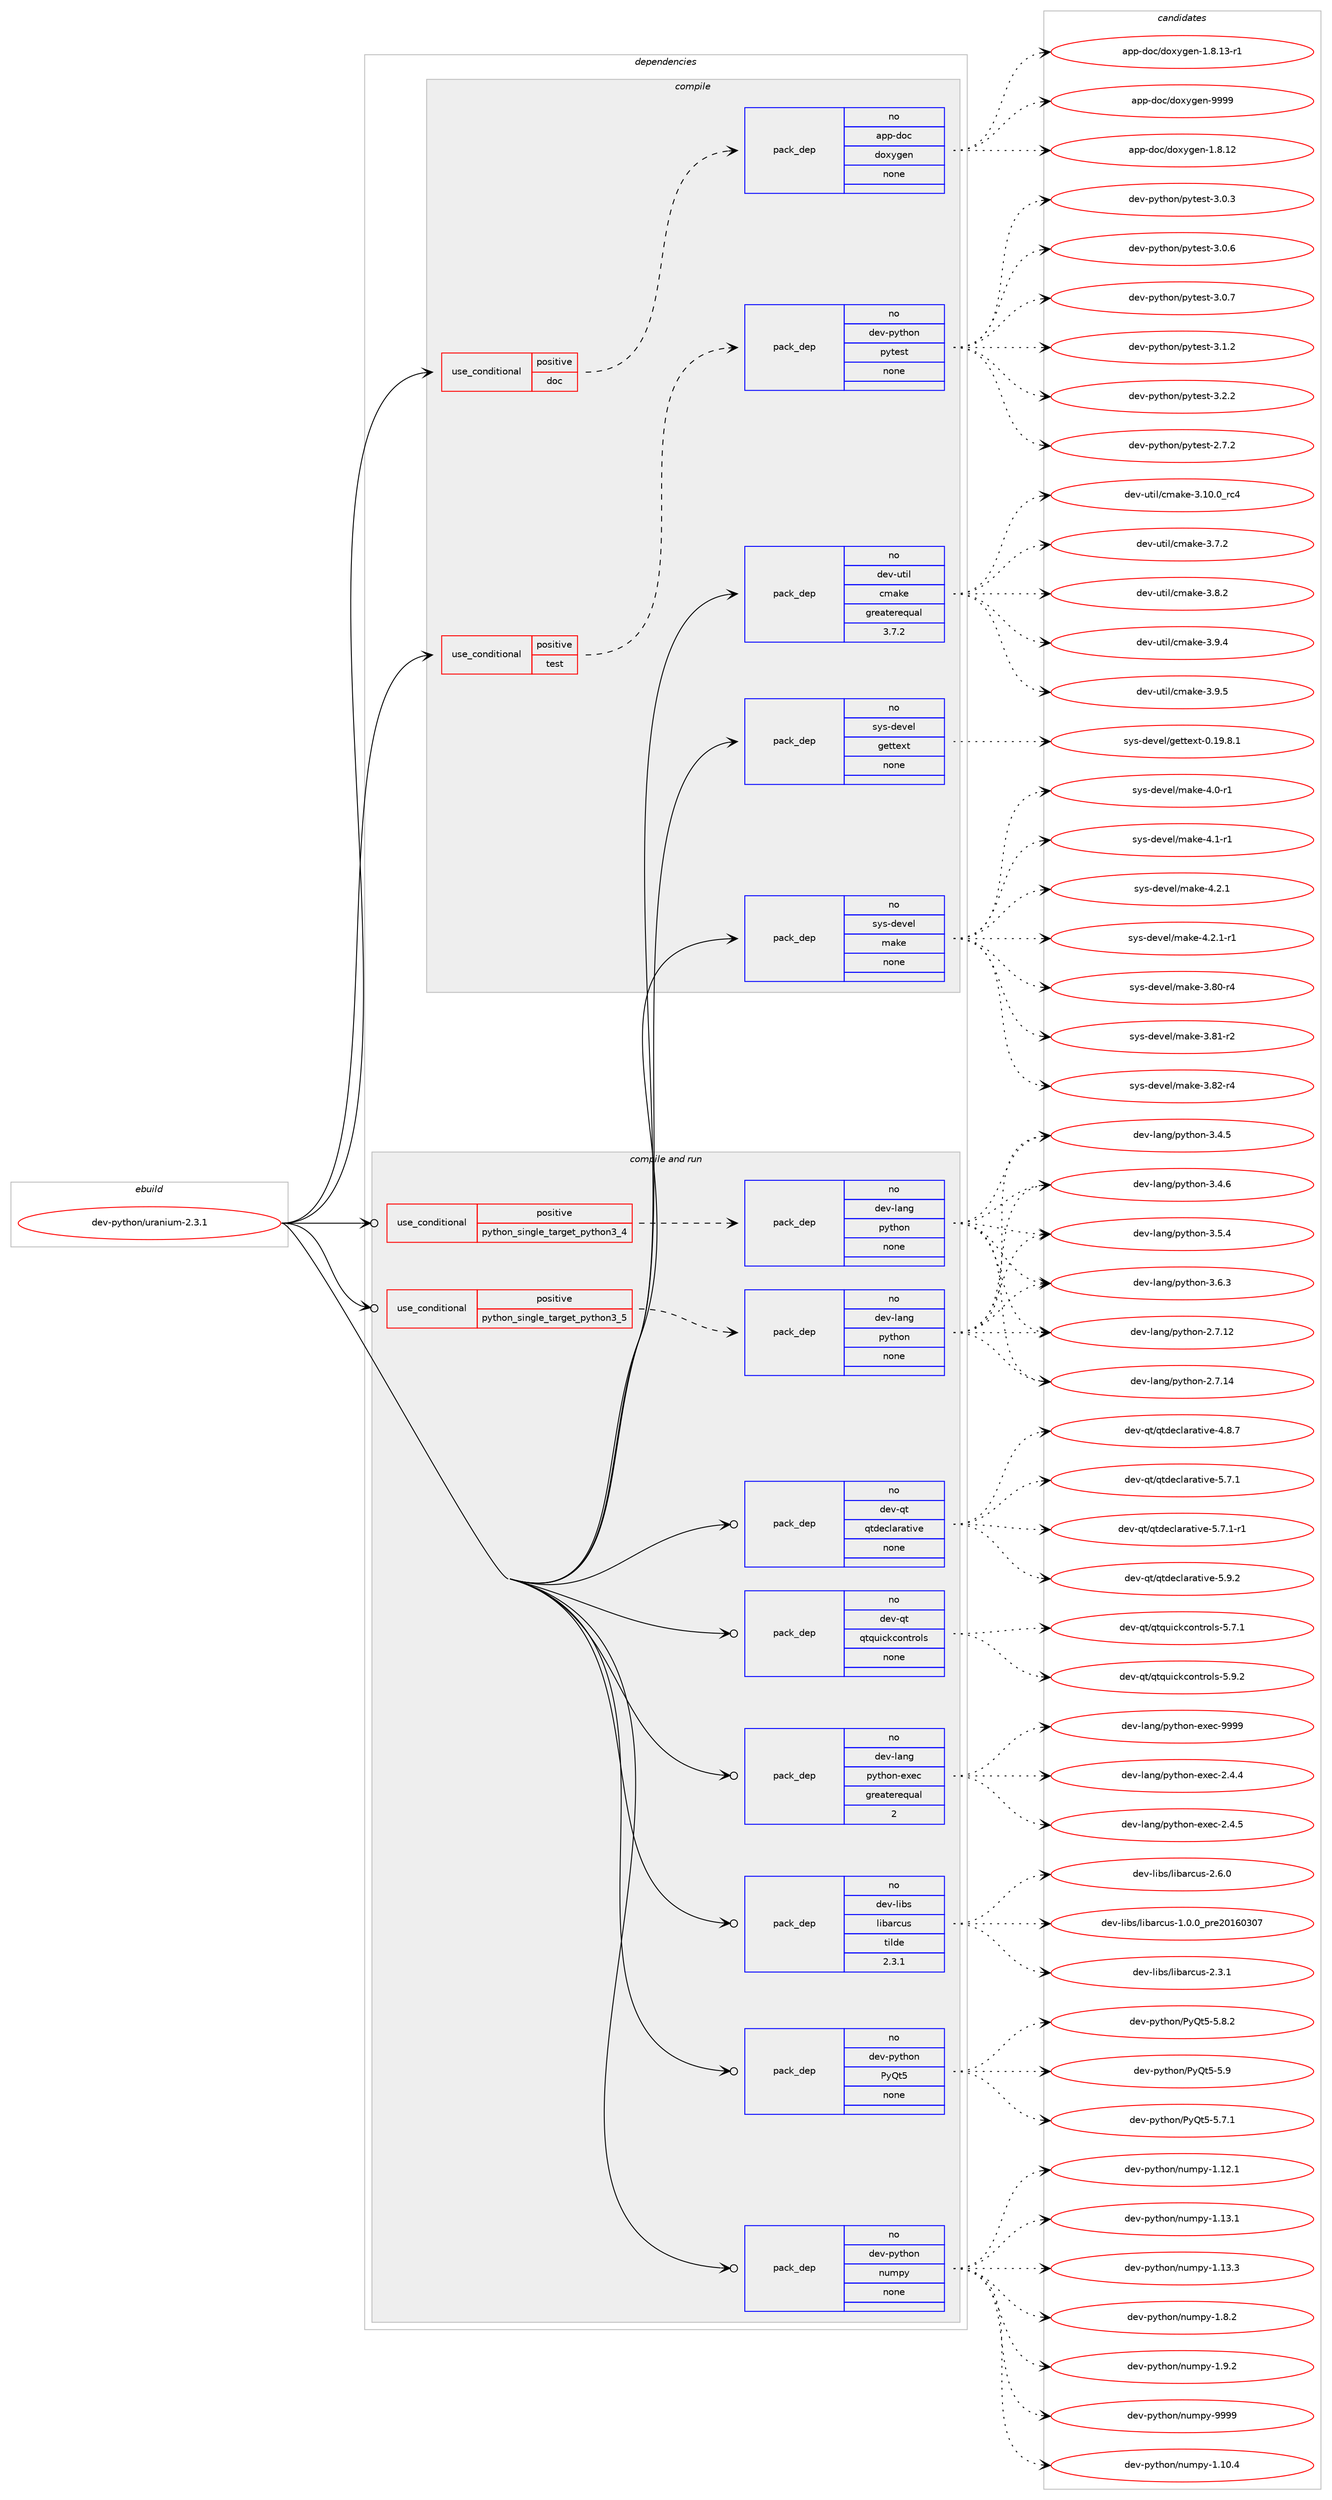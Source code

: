 digraph prolog {

# *************
# Graph options
# *************

newrank=true;
concentrate=true;
compound=true;
graph [rankdir=LR,fontname=Helvetica,fontsize=10,ranksep=1.5];#, ranksep=2.5, nodesep=0.2];
edge  [arrowhead=vee];
node  [fontname=Helvetica,fontsize=10];

# **********
# The ebuild
# **********

subgraph cluster_leftcol {
color=gray;
rank=same;
label=<<i>ebuild</i>>;
id [label="dev-python/uranium-2.3.1", color=red, width=4, href="../dev-python/uranium-2.3.1.svg"];
}

# ****************
# The dependencies
# ****************

subgraph cluster_midcol {
color=gray;
label=<<i>dependencies</i>>;
subgraph cluster_compile {
fillcolor="#eeeeee";
style=filled;
label=<<i>compile</i>>;
subgraph cond43284 {
dependency192322 [label=<<TABLE BORDER="0" CELLBORDER="1" CELLSPACING="0" CELLPADDING="4"><TR><TD ROWSPAN="3" CELLPADDING="10">use_conditional</TD></TR><TR><TD>positive</TD></TR><TR><TD>doc</TD></TR></TABLE>>, shape=none, color=red];
subgraph pack145077 {
dependency192323 [label=<<TABLE BORDER="0" CELLBORDER="1" CELLSPACING="0" CELLPADDING="4" WIDTH="220"><TR><TD ROWSPAN="6" CELLPADDING="30">pack_dep</TD></TR><TR><TD WIDTH="110">no</TD></TR><TR><TD>app-doc</TD></TR><TR><TD>doxygen</TD></TR><TR><TD>none</TD></TR><TR><TD></TD></TR></TABLE>>, shape=none, color=blue];
}
dependency192322:e -> dependency192323:w [weight=20,style="dashed",arrowhead="vee"];
}
id:e -> dependency192322:w [weight=20,style="solid",arrowhead="vee"];
subgraph cond43285 {
dependency192324 [label=<<TABLE BORDER="0" CELLBORDER="1" CELLSPACING="0" CELLPADDING="4"><TR><TD ROWSPAN="3" CELLPADDING="10">use_conditional</TD></TR><TR><TD>positive</TD></TR><TR><TD>test</TD></TR></TABLE>>, shape=none, color=red];
subgraph pack145078 {
dependency192325 [label=<<TABLE BORDER="0" CELLBORDER="1" CELLSPACING="0" CELLPADDING="4" WIDTH="220"><TR><TD ROWSPAN="6" CELLPADDING="30">pack_dep</TD></TR><TR><TD WIDTH="110">no</TD></TR><TR><TD>dev-python</TD></TR><TR><TD>pytest</TD></TR><TR><TD>none</TD></TR><TR><TD></TD></TR></TABLE>>, shape=none, color=blue];
}
dependency192324:e -> dependency192325:w [weight=20,style="dashed",arrowhead="vee"];
}
id:e -> dependency192324:w [weight=20,style="solid",arrowhead="vee"];
subgraph pack145079 {
dependency192326 [label=<<TABLE BORDER="0" CELLBORDER="1" CELLSPACING="0" CELLPADDING="4" WIDTH="220"><TR><TD ROWSPAN="6" CELLPADDING="30">pack_dep</TD></TR><TR><TD WIDTH="110">no</TD></TR><TR><TD>dev-util</TD></TR><TR><TD>cmake</TD></TR><TR><TD>greaterequal</TD></TR><TR><TD>3.7.2</TD></TR></TABLE>>, shape=none, color=blue];
}
id:e -> dependency192326:w [weight=20,style="solid",arrowhead="vee"];
subgraph pack145080 {
dependency192327 [label=<<TABLE BORDER="0" CELLBORDER="1" CELLSPACING="0" CELLPADDING="4" WIDTH="220"><TR><TD ROWSPAN="6" CELLPADDING="30">pack_dep</TD></TR><TR><TD WIDTH="110">no</TD></TR><TR><TD>sys-devel</TD></TR><TR><TD>gettext</TD></TR><TR><TD>none</TD></TR><TR><TD></TD></TR></TABLE>>, shape=none, color=blue];
}
id:e -> dependency192327:w [weight=20,style="solid",arrowhead="vee"];
subgraph pack145081 {
dependency192328 [label=<<TABLE BORDER="0" CELLBORDER="1" CELLSPACING="0" CELLPADDING="4" WIDTH="220"><TR><TD ROWSPAN="6" CELLPADDING="30">pack_dep</TD></TR><TR><TD WIDTH="110">no</TD></TR><TR><TD>sys-devel</TD></TR><TR><TD>make</TD></TR><TR><TD>none</TD></TR><TR><TD></TD></TR></TABLE>>, shape=none, color=blue];
}
id:e -> dependency192328:w [weight=20,style="solid",arrowhead="vee"];
}
subgraph cluster_compileandrun {
fillcolor="#eeeeee";
style=filled;
label=<<i>compile and run</i>>;
subgraph cond43286 {
dependency192329 [label=<<TABLE BORDER="0" CELLBORDER="1" CELLSPACING="0" CELLPADDING="4"><TR><TD ROWSPAN="3" CELLPADDING="10">use_conditional</TD></TR><TR><TD>positive</TD></TR><TR><TD>python_single_target_python3_4</TD></TR></TABLE>>, shape=none, color=red];
subgraph pack145082 {
dependency192330 [label=<<TABLE BORDER="0" CELLBORDER="1" CELLSPACING="0" CELLPADDING="4" WIDTH="220"><TR><TD ROWSPAN="6" CELLPADDING="30">pack_dep</TD></TR><TR><TD WIDTH="110">no</TD></TR><TR><TD>dev-lang</TD></TR><TR><TD>python</TD></TR><TR><TD>none</TD></TR><TR><TD></TD></TR></TABLE>>, shape=none, color=blue];
}
dependency192329:e -> dependency192330:w [weight=20,style="dashed",arrowhead="vee"];
}
id:e -> dependency192329:w [weight=20,style="solid",arrowhead="odotvee"];
subgraph cond43287 {
dependency192331 [label=<<TABLE BORDER="0" CELLBORDER="1" CELLSPACING="0" CELLPADDING="4"><TR><TD ROWSPAN="3" CELLPADDING="10">use_conditional</TD></TR><TR><TD>positive</TD></TR><TR><TD>python_single_target_python3_5</TD></TR></TABLE>>, shape=none, color=red];
subgraph pack145083 {
dependency192332 [label=<<TABLE BORDER="0" CELLBORDER="1" CELLSPACING="0" CELLPADDING="4" WIDTH="220"><TR><TD ROWSPAN="6" CELLPADDING="30">pack_dep</TD></TR><TR><TD WIDTH="110">no</TD></TR><TR><TD>dev-lang</TD></TR><TR><TD>python</TD></TR><TR><TD>none</TD></TR><TR><TD></TD></TR></TABLE>>, shape=none, color=blue];
}
dependency192331:e -> dependency192332:w [weight=20,style="dashed",arrowhead="vee"];
}
id:e -> dependency192331:w [weight=20,style="solid",arrowhead="odotvee"];
subgraph pack145084 {
dependency192333 [label=<<TABLE BORDER="0" CELLBORDER="1" CELLSPACING="0" CELLPADDING="4" WIDTH="220"><TR><TD ROWSPAN="6" CELLPADDING="30">pack_dep</TD></TR><TR><TD WIDTH="110">no</TD></TR><TR><TD>dev-lang</TD></TR><TR><TD>python-exec</TD></TR><TR><TD>greaterequal</TD></TR><TR><TD>2</TD></TR></TABLE>>, shape=none, color=blue];
}
id:e -> dependency192333:w [weight=20,style="solid",arrowhead="odotvee"];
subgraph pack145085 {
dependency192334 [label=<<TABLE BORDER="0" CELLBORDER="1" CELLSPACING="0" CELLPADDING="4" WIDTH="220"><TR><TD ROWSPAN="6" CELLPADDING="30">pack_dep</TD></TR><TR><TD WIDTH="110">no</TD></TR><TR><TD>dev-libs</TD></TR><TR><TD>libarcus</TD></TR><TR><TD>tilde</TD></TR><TR><TD>2.3.1</TD></TR></TABLE>>, shape=none, color=blue];
}
id:e -> dependency192334:w [weight=20,style="solid",arrowhead="odotvee"];
subgraph pack145086 {
dependency192335 [label=<<TABLE BORDER="0" CELLBORDER="1" CELLSPACING="0" CELLPADDING="4" WIDTH="220"><TR><TD ROWSPAN="6" CELLPADDING="30">pack_dep</TD></TR><TR><TD WIDTH="110">no</TD></TR><TR><TD>dev-python</TD></TR><TR><TD>PyQt5</TD></TR><TR><TD>none</TD></TR><TR><TD></TD></TR></TABLE>>, shape=none, color=blue];
}
id:e -> dependency192335:w [weight=20,style="solid",arrowhead="odotvee"];
subgraph pack145087 {
dependency192336 [label=<<TABLE BORDER="0" CELLBORDER="1" CELLSPACING="0" CELLPADDING="4" WIDTH="220"><TR><TD ROWSPAN="6" CELLPADDING="30">pack_dep</TD></TR><TR><TD WIDTH="110">no</TD></TR><TR><TD>dev-python</TD></TR><TR><TD>numpy</TD></TR><TR><TD>none</TD></TR><TR><TD></TD></TR></TABLE>>, shape=none, color=blue];
}
id:e -> dependency192336:w [weight=20,style="solid",arrowhead="odotvee"];
subgraph pack145088 {
dependency192337 [label=<<TABLE BORDER="0" CELLBORDER="1" CELLSPACING="0" CELLPADDING="4" WIDTH="220"><TR><TD ROWSPAN="6" CELLPADDING="30">pack_dep</TD></TR><TR><TD WIDTH="110">no</TD></TR><TR><TD>dev-qt</TD></TR><TR><TD>qtdeclarative</TD></TR><TR><TD>none</TD></TR><TR><TD></TD></TR></TABLE>>, shape=none, color=blue];
}
id:e -> dependency192337:w [weight=20,style="solid",arrowhead="odotvee"];
subgraph pack145089 {
dependency192338 [label=<<TABLE BORDER="0" CELLBORDER="1" CELLSPACING="0" CELLPADDING="4" WIDTH="220"><TR><TD ROWSPAN="6" CELLPADDING="30">pack_dep</TD></TR><TR><TD WIDTH="110">no</TD></TR><TR><TD>dev-qt</TD></TR><TR><TD>qtquickcontrols</TD></TR><TR><TD>none</TD></TR><TR><TD></TD></TR></TABLE>>, shape=none, color=blue];
}
id:e -> dependency192338:w [weight=20,style="solid",arrowhead="odotvee"];
}
subgraph cluster_run {
fillcolor="#eeeeee";
style=filled;
label=<<i>run</i>>;
}
}

# **************
# The candidates
# **************

subgraph cluster_choices {
rank=same;
color=gray;
label=<<i>candidates</i>>;

subgraph choice145077 {
color=black;
nodesep=1;
choice9711211245100111994710011112012110310111045494656464950 [label="app-doc/doxygen-1.8.12", color=red, width=4,href="../app-doc/doxygen-1.8.12.svg"];
choice97112112451001119947100111120121103101110454946564649514511449 [label="app-doc/doxygen-1.8.13-r1", color=red, width=4,href="../app-doc/doxygen-1.8.13-r1.svg"];
choice971121124510011199471001111201211031011104557575757 [label="app-doc/doxygen-9999", color=red, width=4,href="../app-doc/doxygen-9999.svg"];
dependency192323:e -> choice9711211245100111994710011112012110310111045494656464950:w [style=dotted,weight="100"];
dependency192323:e -> choice97112112451001119947100111120121103101110454946564649514511449:w [style=dotted,weight="100"];
dependency192323:e -> choice971121124510011199471001111201211031011104557575757:w [style=dotted,weight="100"];
}
subgraph choice145078 {
color=black;
nodesep=1;
choice1001011184511212111610411111047112121116101115116455046554650 [label="dev-python/pytest-2.7.2", color=red, width=4,href="../dev-python/pytest-2.7.2.svg"];
choice1001011184511212111610411111047112121116101115116455146484651 [label="dev-python/pytest-3.0.3", color=red, width=4,href="../dev-python/pytest-3.0.3.svg"];
choice1001011184511212111610411111047112121116101115116455146484654 [label="dev-python/pytest-3.0.6", color=red, width=4,href="../dev-python/pytest-3.0.6.svg"];
choice1001011184511212111610411111047112121116101115116455146484655 [label="dev-python/pytest-3.0.7", color=red, width=4,href="../dev-python/pytest-3.0.7.svg"];
choice1001011184511212111610411111047112121116101115116455146494650 [label="dev-python/pytest-3.1.2", color=red, width=4,href="../dev-python/pytest-3.1.2.svg"];
choice1001011184511212111610411111047112121116101115116455146504650 [label="dev-python/pytest-3.2.2", color=red, width=4,href="../dev-python/pytest-3.2.2.svg"];
dependency192325:e -> choice1001011184511212111610411111047112121116101115116455046554650:w [style=dotted,weight="100"];
dependency192325:e -> choice1001011184511212111610411111047112121116101115116455146484651:w [style=dotted,weight="100"];
dependency192325:e -> choice1001011184511212111610411111047112121116101115116455146484654:w [style=dotted,weight="100"];
dependency192325:e -> choice1001011184511212111610411111047112121116101115116455146484655:w [style=dotted,weight="100"];
dependency192325:e -> choice1001011184511212111610411111047112121116101115116455146494650:w [style=dotted,weight="100"];
dependency192325:e -> choice1001011184511212111610411111047112121116101115116455146504650:w [style=dotted,weight="100"];
}
subgraph choice145079 {
color=black;
nodesep=1;
choice1001011184511711610510847991099710710145514649484648951149952 [label="dev-util/cmake-3.10.0_rc4", color=red, width=4,href="../dev-util/cmake-3.10.0_rc4.svg"];
choice10010111845117116105108479910997107101455146554650 [label="dev-util/cmake-3.7.2", color=red, width=4,href="../dev-util/cmake-3.7.2.svg"];
choice10010111845117116105108479910997107101455146564650 [label="dev-util/cmake-3.8.2", color=red, width=4,href="../dev-util/cmake-3.8.2.svg"];
choice10010111845117116105108479910997107101455146574652 [label="dev-util/cmake-3.9.4", color=red, width=4,href="../dev-util/cmake-3.9.4.svg"];
choice10010111845117116105108479910997107101455146574653 [label="dev-util/cmake-3.9.5", color=red, width=4,href="../dev-util/cmake-3.9.5.svg"];
dependency192326:e -> choice1001011184511711610510847991099710710145514649484648951149952:w [style=dotted,weight="100"];
dependency192326:e -> choice10010111845117116105108479910997107101455146554650:w [style=dotted,weight="100"];
dependency192326:e -> choice10010111845117116105108479910997107101455146564650:w [style=dotted,weight="100"];
dependency192326:e -> choice10010111845117116105108479910997107101455146574652:w [style=dotted,weight="100"];
dependency192326:e -> choice10010111845117116105108479910997107101455146574653:w [style=dotted,weight="100"];
}
subgraph choice145080 {
color=black;
nodesep=1;
choice1151211154510010111810110847103101116116101120116454846495746564649 [label="sys-devel/gettext-0.19.8.1", color=red, width=4,href="../sys-devel/gettext-0.19.8.1.svg"];
dependency192327:e -> choice1151211154510010111810110847103101116116101120116454846495746564649:w [style=dotted,weight="100"];
}
subgraph choice145081 {
color=black;
nodesep=1;
choice11512111545100101118101108471099710710145514656484511452 [label="sys-devel/make-3.80-r4", color=red, width=4,href="../sys-devel/make-3.80-r4.svg"];
choice11512111545100101118101108471099710710145514656494511450 [label="sys-devel/make-3.81-r2", color=red, width=4,href="../sys-devel/make-3.81-r2.svg"];
choice11512111545100101118101108471099710710145514656504511452 [label="sys-devel/make-3.82-r4", color=red, width=4,href="../sys-devel/make-3.82-r4.svg"];
choice115121115451001011181011084710997107101455246484511449 [label="sys-devel/make-4.0-r1", color=red, width=4,href="../sys-devel/make-4.0-r1.svg"];
choice115121115451001011181011084710997107101455246494511449 [label="sys-devel/make-4.1-r1", color=red, width=4,href="../sys-devel/make-4.1-r1.svg"];
choice115121115451001011181011084710997107101455246504649 [label="sys-devel/make-4.2.1", color=red, width=4,href="../sys-devel/make-4.2.1.svg"];
choice1151211154510010111810110847109971071014552465046494511449 [label="sys-devel/make-4.2.1-r1", color=red, width=4,href="../sys-devel/make-4.2.1-r1.svg"];
dependency192328:e -> choice11512111545100101118101108471099710710145514656484511452:w [style=dotted,weight="100"];
dependency192328:e -> choice11512111545100101118101108471099710710145514656494511450:w [style=dotted,weight="100"];
dependency192328:e -> choice11512111545100101118101108471099710710145514656504511452:w [style=dotted,weight="100"];
dependency192328:e -> choice115121115451001011181011084710997107101455246484511449:w [style=dotted,weight="100"];
dependency192328:e -> choice115121115451001011181011084710997107101455246494511449:w [style=dotted,weight="100"];
dependency192328:e -> choice115121115451001011181011084710997107101455246504649:w [style=dotted,weight="100"];
dependency192328:e -> choice1151211154510010111810110847109971071014552465046494511449:w [style=dotted,weight="100"];
}
subgraph choice145082 {
color=black;
nodesep=1;
choice10010111845108971101034711212111610411111045504655464950 [label="dev-lang/python-2.7.12", color=red, width=4,href="../dev-lang/python-2.7.12.svg"];
choice10010111845108971101034711212111610411111045504655464952 [label="dev-lang/python-2.7.14", color=red, width=4,href="../dev-lang/python-2.7.14.svg"];
choice100101118451089711010347112121116104111110455146524653 [label="dev-lang/python-3.4.5", color=red, width=4,href="../dev-lang/python-3.4.5.svg"];
choice100101118451089711010347112121116104111110455146524654 [label="dev-lang/python-3.4.6", color=red, width=4,href="../dev-lang/python-3.4.6.svg"];
choice100101118451089711010347112121116104111110455146534652 [label="dev-lang/python-3.5.4", color=red, width=4,href="../dev-lang/python-3.5.4.svg"];
choice100101118451089711010347112121116104111110455146544651 [label="dev-lang/python-3.6.3", color=red, width=4,href="../dev-lang/python-3.6.3.svg"];
dependency192330:e -> choice10010111845108971101034711212111610411111045504655464950:w [style=dotted,weight="100"];
dependency192330:e -> choice10010111845108971101034711212111610411111045504655464952:w [style=dotted,weight="100"];
dependency192330:e -> choice100101118451089711010347112121116104111110455146524653:w [style=dotted,weight="100"];
dependency192330:e -> choice100101118451089711010347112121116104111110455146524654:w [style=dotted,weight="100"];
dependency192330:e -> choice100101118451089711010347112121116104111110455146534652:w [style=dotted,weight="100"];
dependency192330:e -> choice100101118451089711010347112121116104111110455146544651:w [style=dotted,weight="100"];
}
subgraph choice145083 {
color=black;
nodesep=1;
choice10010111845108971101034711212111610411111045504655464950 [label="dev-lang/python-2.7.12", color=red, width=4,href="../dev-lang/python-2.7.12.svg"];
choice10010111845108971101034711212111610411111045504655464952 [label="dev-lang/python-2.7.14", color=red, width=4,href="../dev-lang/python-2.7.14.svg"];
choice100101118451089711010347112121116104111110455146524653 [label="dev-lang/python-3.4.5", color=red, width=4,href="../dev-lang/python-3.4.5.svg"];
choice100101118451089711010347112121116104111110455146524654 [label="dev-lang/python-3.4.6", color=red, width=4,href="../dev-lang/python-3.4.6.svg"];
choice100101118451089711010347112121116104111110455146534652 [label="dev-lang/python-3.5.4", color=red, width=4,href="../dev-lang/python-3.5.4.svg"];
choice100101118451089711010347112121116104111110455146544651 [label="dev-lang/python-3.6.3", color=red, width=4,href="../dev-lang/python-3.6.3.svg"];
dependency192332:e -> choice10010111845108971101034711212111610411111045504655464950:w [style=dotted,weight="100"];
dependency192332:e -> choice10010111845108971101034711212111610411111045504655464952:w [style=dotted,weight="100"];
dependency192332:e -> choice100101118451089711010347112121116104111110455146524653:w [style=dotted,weight="100"];
dependency192332:e -> choice100101118451089711010347112121116104111110455146524654:w [style=dotted,weight="100"];
dependency192332:e -> choice100101118451089711010347112121116104111110455146534652:w [style=dotted,weight="100"];
dependency192332:e -> choice100101118451089711010347112121116104111110455146544651:w [style=dotted,weight="100"];
}
subgraph choice145084 {
color=black;
nodesep=1;
choice1001011184510897110103471121211161041111104510112010199455046524652 [label="dev-lang/python-exec-2.4.4", color=red, width=4,href="../dev-lang/python-exec-2.4.4.svg"];
choice1001011184510897110103471121211161041111104510112010199455046524653 [label="dev-lang/python-exec-2.4.5", color=red, width=4,href="../dev-lang/python-exec-2.4.5.svg"];
choice10010111845108971101034711212111610411111045101120101994557575757 [label="dev-lang/python-exec-9999", color=red, width=4,href="../dev-lang/python-exec-9999.svg"];
dependency192333:e -> choice1001011184510897110103471121211161041111104510112010199455046524652:w [style=dotted,weight="100"];
dependency192333:e -> choice1001011184510897110103471121211161041111104510112010199455046524653:w [style=dotted,weight="100"];
dependency192333:e -> choice10010111845108971101034711212111610411111045101120101994557575757:w [style=dotted,weight="100"];
}
subgraph choice145085 {
color=black;
nodesep=1;
choice100101118451081059811547108105989711499117115454946484648951121141015048495448514855 [label="dev-libs/libarcus-1.0.0_pre20160307", color=red, width=4,href="../dev-libs/libarcus-1.0.0_pre20160307.svg"];
choice100101118451081059811547108105989711499117115455046514649 [label="dev-libs/libarcus-2.3.1", color=red, width=4,href="../dev-libs/libarcus-2.3.1.svg"];
choice100101118451081059811547108105989711499117115455046544648 [label="dev-libs/libarcus-2.6.0", color=red, width=4,href="../dev-libs/libarcus-2.6.0.svg"];
dependency192334:e -> choice100101118451081059811547108105989711499117115454946484648951121141015048495448514855:w [style=dotted,weight="100"];
dependency192334:e -> choice100101118451081059811547108105989711499117115455046514649:w [style=dotted,weight="100"];
dependency192334:e -> choice100101118451081059811547108105989711499117115455046544648:w [style=dotted,weight="100"];
}
subgraph choice145086 {
color=black;
nodesep=1;
choice1001011184511212111610411111047801218111653455346554649 [label="dev-python/PyQt5-5.7.1", color=red, width=4,href="../dev-python/PyQt5-5.7.1.svg"];
choice1001011184511212111610411111047801218111653455346564650 [label="dev-python/PyQt5-5.8.2", color=red, width=4,href="../dev-python/PyQt5-5.8.2.svg"];
choice100101118451121211161041111104780121811165345534657 [label="dev-python/PyQt5-5.9", color=red, width=4,href="../dev-python/PyQt5-5.9.svg"];
dependency192335:e -> choice1001011184511212111610411111047801218111653455346554649:w [style=dotted,weight="100"];
dependency192335:e -> choice1001011184511212111610411111047801218111653455346564650:w [style=dotted,weight="100"];
dependency192335:e -> choice100101118451121211161041111104780121811165345534657:w [style=dotted,weight="100"];
}
subgraph choice145087 {
color=black;
nodesep=1;
choice100101118451121211161041111104711011710911212145494649484652 [label="dev-python/numpy-1.10.4", color=red, width=4,href="../dev-python/numpy-1.10.4.svg"];
choice100101118451121211161041111104711011710911212145494649504649 [label="dev-python/numpy-1.12.1", color=red, width=4,href="../dev-python/numpy-1.12.1.svg"];
choice100101118451121211161041111104711011710911212145494649514649 [label="dev-python/numpy-1.13.1", color=red, width=4,href="../dev-python/numpy-1.13.1.svg"];
choice100101118451121211161041111104711011710911212145494649514651 [label="dev-python/numpy-1.13.3", color=red, width=4,href="../dev-python/numpy-1.13.3.svg"];
choice1001011184511212111610411111047110117109112121454946564650 [label="dev-python/numpy-1.8.2", color=red, width=4,href="../dev-python/numpy-1.8.2.svg"];
choice1001011184511212111610411111047110117109112121454946574650 [label="dev-python/numpy-1.9.2", color=red, width=4,href="../dev-python/numpy-1.9.2.svg"];
choice10010111845112121116104111110471101171091121214557575757 [label="dev-python/numpy-9999", color=red, width=4,href="../dev-python/numpy-9999.svg"];
dependency192336:e -> choice100101118451121211161041111104711011710911212145494649484652:w [style=dotted,weight="100"];
dependency192336:e -> choice100101118451121211161041111104711011710911212145494649504649:w [style=dotted,weight="100"];
dependency192336:e -> choice100101118451121211161041111104711011710911212145494649514649:w [style=dotted,weight="100"];
dependency192336:e -> choice100101118451121211161041111104711011710911212145494649514651:w [style=dotted,weight="100"];
dependency192336:e -> choice1001011184511212111610411111047110117109112121454946564650:w [style=dotted,weight="100"];
dependency192336:e -> choice1001011184511212111610411111047110117109112121454946574650:w [style=dotted,weight="100"];
dependency192336:e -> choice10010111845112121116104111110471101171091121214557575757:w [style=dotted,weight="100"];
}
subgraph choice145088 {
color=black;
nodesep=1;
choice1001011184511311647113116100101991089711497116105118101455246564655 [label="dev-qt/qtdeclarative-4.8.7", color=red, width=4,href="../dev-qt/qtdeclarative-4.8.7.svg"];
choice1001011184511311647113116100101991089711497116105118101455346554649 [label="dev-qt/qtdeclarative-5.7.1", color=red, width=4,href="../dev-qt/qtdeclarative-5.7.1.svg"];
choice10010111845113116471131161001019910897114971161051181014553465546494511449 [label="dev-qt/qtdeclarative-5.7.1-r1", color=red, width=4,href="../dev-qt/qtdeclarative-5.7.1-r1.svg"];
choice1001011184511311647113116100101991089711497116105118101455346574650 [label="dev-qt/qtdeclarative-5.9.2", color=red, width=4,href="../dev-qt/qtdeclarative-5.9.2.svg"];
dependency192337:e -> choice1001011184511311647113116100101991089711497116105118101455246564655:w [style=dotted,weight="100"];
dependency192337:e -> choice1001011184511311647113116100101991089711497116105118101455346554649:w [style=dotted,weight="100"];
dependency192337:e -> choice10010111845113116471131161001019910897114971161051181014553465546494511449:w [style=dotted,weight="100"];
dependency192337:e -> choice1001011184511311647113116100101991089711497116105118101455346574650:w [style=dotted,weight="100"];
}
subgraph choice145089 {
color=black;
nodesep=1;
choice10010111845113116471131161131171059910799111110116114111108115455346554649 [label="dev-qt/qtquickcontrols-5.7.1", color=red, width=4,href="../dev-qt/qtquickcontrols-5.7.1.svg"];
choice10010111845113116471131161131171059910799111110116114111108115455346574650 [label="dev-qt/qtquickcontrols-5.9.2", color=red, width=4,href="../dev-qt/qtquickcontrols-5.9.2.svg"];
dependency192338:e -> choice10010111845113116471131161131171059910799111110116114111108115455346554649:w [style=dotted,weight="100"];
dependency192338:e -> choice10010111845113116471131161131171059910799111110116114111108115455346574650:w [style=dotted,weight="100"];
}
}

}
